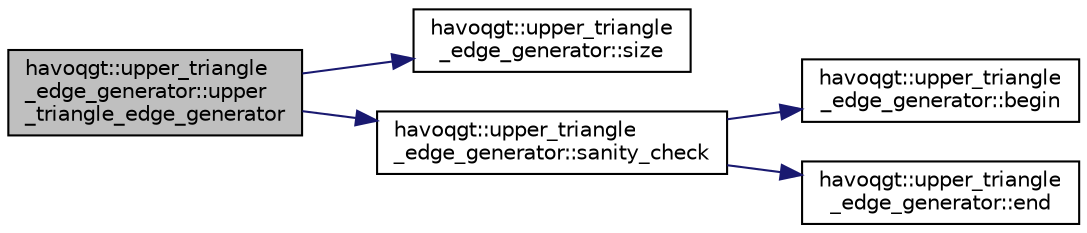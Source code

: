 digraph "havoqgt::upper_triangle_edge_generator::upper_triangle_edge_generator"
{
  edge [fontname="Helvetica",fontsize="10",labelfontname="Helvetica",labelfontsize="10"];
  node [fontname="Helvetica",fontsize="10",shape=record];
  rankdir="LR";
  Node1 [label="havoqgt::upper_triangle\l_edge_generator::upper\l_triangle_edge_generator",height=0.2,width=0.4,color="black", fillcolor="grey75", style="filled", fontcolor="black"];
  Node1 -> Node2 [color="midnightblue",fontsize="10",style="solid",fontname="Helvetica"];
  Node2 [label="havoqgt::upper_triangle\l_edge_generator::size",height=0.2,width=0.4,color="black", fillcolor="white", style="filled",URL="$classhavoqgt_1_1upper__triangle__edge__generator.html#a55353aacd183fc2b022c8db75437cd01"];
  Node1 -> Node3 [color="midnightblue",fontsize="10",style="solid",fontname="Helvetica"];
  Node3 [label="havoqgt::upper_triangle\l_edge_generator::sanity_check",height=0.2,width=0.4,color="black", fillcolor="white", style="filled",URL="$classhavoqgt_1_1upper__triangle__edge__generator.html#a4a7261de7b71f7effb7164fc35b32a21"];
  Node3 -> Node4 [color="midnightblue",fontsize="10",style="solid",fontname="Helvetica"];
  Node4 [label="havoqgt::upper_triangle\l_edge_generator::begin",height=0.2,width=0.4,color="black", fillcolor="white", style="filled",URL="$classhavoqgt_1_1upper__triangle__edge__generator.html#ac275c266348b1ff2bd16dc47cfac0973",tooltip="Returns the begin of the input iterator. "];
  Node3 -> Node5 [color="midnightblue",fontsize="10",style="solid",fontname="Helvetica"];
  Node5 [label="havoqgt::upper_triangle\l_edge_generator::end",height=0.2,width=0.4,color="black", fillcolor="white", style="filled",URL="$classhavoqgt_1_1upper__triangle__edge__generator.html#aabf16f4a667d865d38de87c69f054afc",tooltip="Returns the end of the input iterator. "];
}
